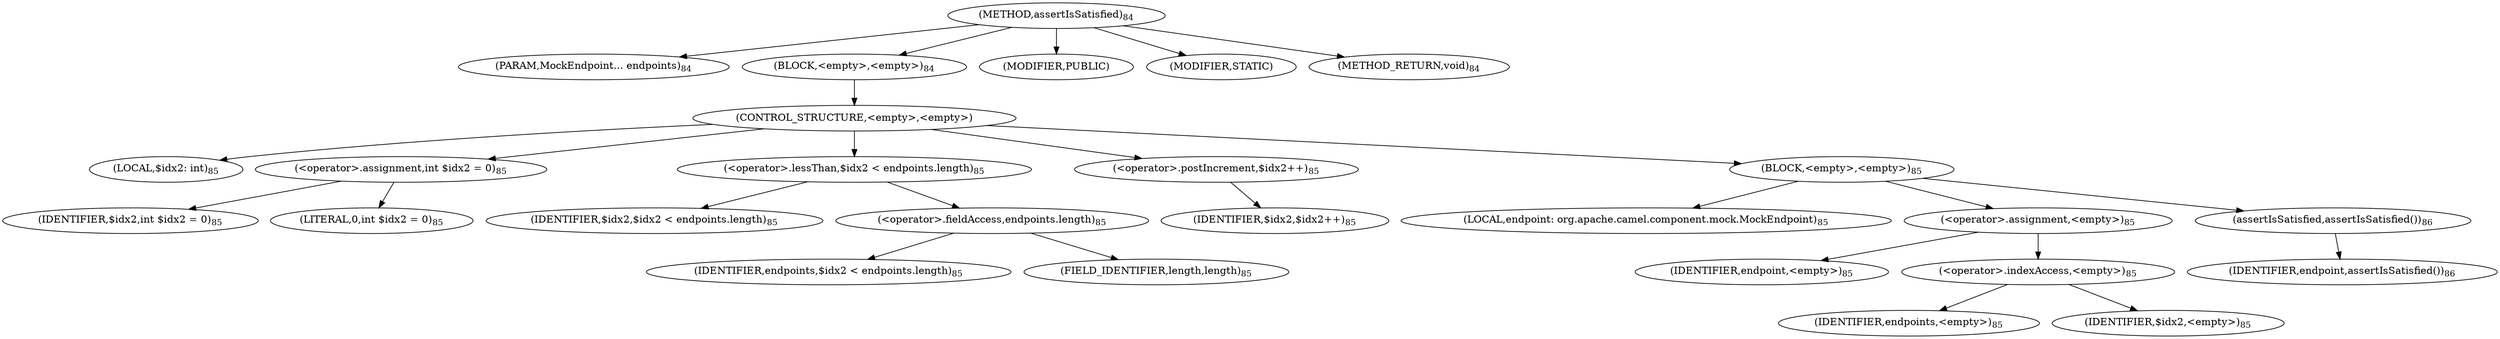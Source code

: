 digraph "assertIsSatisfied" {  
"349" [label = <(METHOD,assertIsSatisfied)<SUB>84</SUB>> ]
"350" [label = <(PARAM,MockEndpoint... endpoints)<SUB>84</SUB>> ]
"351" [label = <(BLOCK,&lt;empty&gt;,&lt;empty&gt;)<SUB>84</SUB>> ]
"352" [label = <(CONTROL_STRUCTURE,&lt;empty&gt;,&lt;empty&gt;)> ]
"353" [label = <(LOCAL,$idx2: int)<SUB>85</SUB>> ]
"354" [label = <(&lt;operator&gt;.assignment,int $idx2 = 0)<SUB>85</SUB>> ]
"355" [label = <(IDENTIFIER,$idx2,int $idx2 = 0)<SUB>85</SUB>> ]
"356" [label = <(LITERAL,0,int $idx2 = 0)<SUB>85</SUB>> ]
"357" [label = <(&lt;operator&gt;.lessThan,$idx2 &lt; endpoints.length)<SUB>85</SUB>> ]
"358" [label = <(IDENTIFIER,$idx2,$idx2 &lt; endpoints.length)<SUB>85</SUB>> ]
"359" [label = <(&lt;operator&gt;.fieldAccess,endpoints.length)<SUB>85</SUB>> ]
"360" [label = <(IDENTIFIER,endpoints,$idx2 &lt; endpoints.length)<SUB>85</SUB>> ]
"361" [label = <(FIELD_IDENTIFIER,length,length)<SUB>85</SUB>> ]
"362" [label = <(&lt;operator&gt;.postIncrement,$idx2++)<SUB>85</SUB>> ]
"363" [label = <(IDENTIFIER,$idx2,$idx2++)<SUB>85</SUB>> ]
"364" [label = <(BLOCK,&lt;empty&gt;,&lt;empty&gt;)<SUB>85</SUB>> ]
"365" [label = <(LOCAL,endpoint: org.apache.camel.component.mock.MockEndpoint)<SUB>85</SUB>> ]
"366" [label = <(&lt;operator&gt;.assignment,&lt;empty&gt;)<SUB>85</SUB>> ]
"367" [label = <(IDENTIFIER,endpoint,&lt;empty&gt;)<SUB>85</SUB>> ]
"368" [label = <(&lt;operator&gt;.indexAccess,&lt;empty&gt;)<SUB>85</SUB>> ]
"369" [label = <(IDENTIFIER,endpoints,&lt;empty&gt;)<SUB>85</SUB>> ]
"370" [label = <(IDENTIFIER,$idx2,&lt;empty&gt;)<SUB>85</SUB>> ]
"371" [label = <(assertIsSatisfied,assertIsSatisfied())<SUB>86</SUB>> ]
"372" [label = <(IDENTIFIER,endpoint,assertIsSatisfied())<SUB>86</SUB>> ]
"373" [label = <(MODIFIER,PUBLIC)> ]
"374" [label = <(MODIFIER,STATIC)> ]
"375" [label = <(METHOD_RETURN,void)<SUB>84</SUB>> ]
  "349" -> "350" 
  "349" -> "351" 
  "349" -> "373" 
  "349" -> "374" 
  "349" -> "375" 
  "351" -> "352" 
  "352" -> "353" 
  "352" -> "354" 
  "352" -> "357" 
  "352" -> "362" 
  "352" -> "364" 
  "354" -> "355" 
  "354" -> "356" 
  "357" -> "358" 
  "357" -> "359" 
  "359" -> "360" 
  "359" -> "361" 
  "362" -> "363" 
  "364" -> "365" 
  "364" -> "366" 
  "364" -> "371" 
  "366" -> "367" 
  "366" -> "368" 
  "368" -> "369" 
  "368" -> "370" 
  "371" -> "372" 
}
